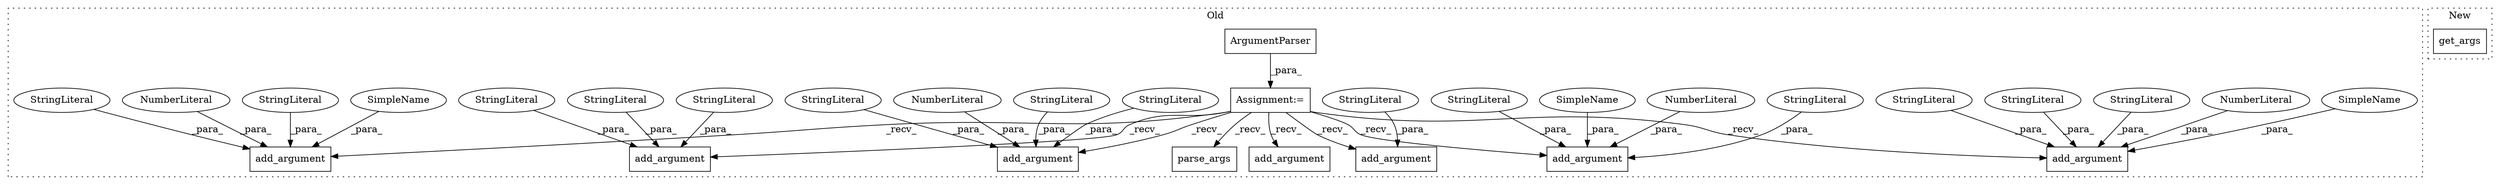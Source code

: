 digraph G {
subgraph cluster0 {
1 [label="add_argument" a="32" s="4134,4232" l="13,1" shape="box"];
3 [label="StringLiteral" a="45" s="4147" l="16" shape="ellipse"];
4 [label="StringLiteral" a="45" s="4171" l="3" shape="ellipse"];
5 [label="ArgumentParser" a="32" s="3470,3508" l="15,1" shape="box"];
6 [label="add_argument" a="32" s="3726,3802" l="13,1" shape="box"];
7 [label="parse_args" a="32" s="4331" l="12" shape="box"];
8 [label="StringLiteral" a="45" s="3761" l="41" shape="ellipse"];
9 [label="StringLiteral" a="45" s="3757" l="3" shape="ellipse"];
10 [label="Assignment:=" a="7" s="3460" l="1" shape="box"];
11 [label="add_argument" a="32" s="3816,3883" l="13,1" shape="box"];
12 [label="NumberLiteral" a="34" s="3754" l="2" shape="ellipse"];
13 [label="add_argument" a="32" s="3522,3606" l="13,1" shape="box"];
14 [label="NumberLiteral" a="34" s="4168" l="2" shape="ellipse"];
15 [label="add_argument" a="32" s="4246,4312" l="13,1" shape="box"];
16 [label="NumberLiteral" a="34" s="3842" l="4" shape="ellipse"];
17 [label="add_argument" a="32" s="3980,4048" l="13,1" shape="box"];
18 [label="NumberLiteral" a="34" s="3554" l="2" shape="ellipse"];
19 [label="StringLiteral" a="45" s="3852" l="31" shape="ellipse"];
20 [label="StringLiteral" a="45" s="4005" l="12" shape="ellipse"];
21 [label="StringLiteral" a="45" s="4024" l="24" shape="ellipse"];
22 [label="StringLiteral" a="45" s="3847" l="4" shape="ellipse"];
23 [label="StringLiteral" a="45" s="3993" l="11" shape="ellipse"];
24 [label="StringLiteral" a="45" s="3535" l="14" shape="ellipse"];
25 [label="StringLiteral" a="45" s="3561" l="45" shape="ellipse"];
26 [label="StringLiteral" a="45" s="3829" l="6" shape="ellipse"];
27 [label="add_argument" a="32" s="3897,3966" l="13,1" shape="box"];
28 [label="StringLiteral" a="45" s="4175" l="57" shape="ellipse"];
29 [label="StringLiteral" a="45" s="3933" l="3" shape="ellipse"];
30 [label="SimpleName" a="42" s="3750" l="3" shape="ellipse"];
31 [label="SimpleName" a="42" s="4164" l="3" shape="ellipse"];
32 [label="SimpleName" a="42" s="3550" l="3" shape="ellipse"];
label = "Old";
style="dotted";
}
subgraph cluster1 {
2 [label="get_args" a="32" s="4423" l="10" shape="box"];
label = "New";
style="dotted";
}
3 -> 1 [label="_para_"];
4 -> 1 [label="_para_"];
5 -> 10 [label="_para_"];
8 -> 6 [label="_para_"];
9 -> 6 [label="_para_"];
10 -> 15 [label="_recv_"];
10 -> 1 [label="_recv_"];
10 -> 7 [label="_recv_"];
10 -> 27 [label="_recv_"];
10 -> 17 [label="_recv_"];
10 -> 6 [label="_recv_"];
10 -> 13 [label="_recv_"];
10 -> 11 [label="_recv_"];
12 -> 6 [label="_para_"];
14 -> 1 [label="_para_"];
16 -> 11 [label="_para_"];
18 -> 13 [label="_para_"];
19 -> 11 [label="_para_"];
20 -> 17 [label="_para_"];
21 -> 17 [label="_para_"];
22 -> 11 [label="_para_"];
23 -> 17 [label="_para_"];
24 -> 13 [label="_para_"];
25 -> 13 [label="_para_"];
26 -> 11 [label="_para_"];
28 -> 1 [label="_para_"];
29 -> 27 [label="_para_"];
30 -> 6 [label="_para_"];
31 -> 1 [label="_para_"];
32 -> 13 [label="_para_"];
}